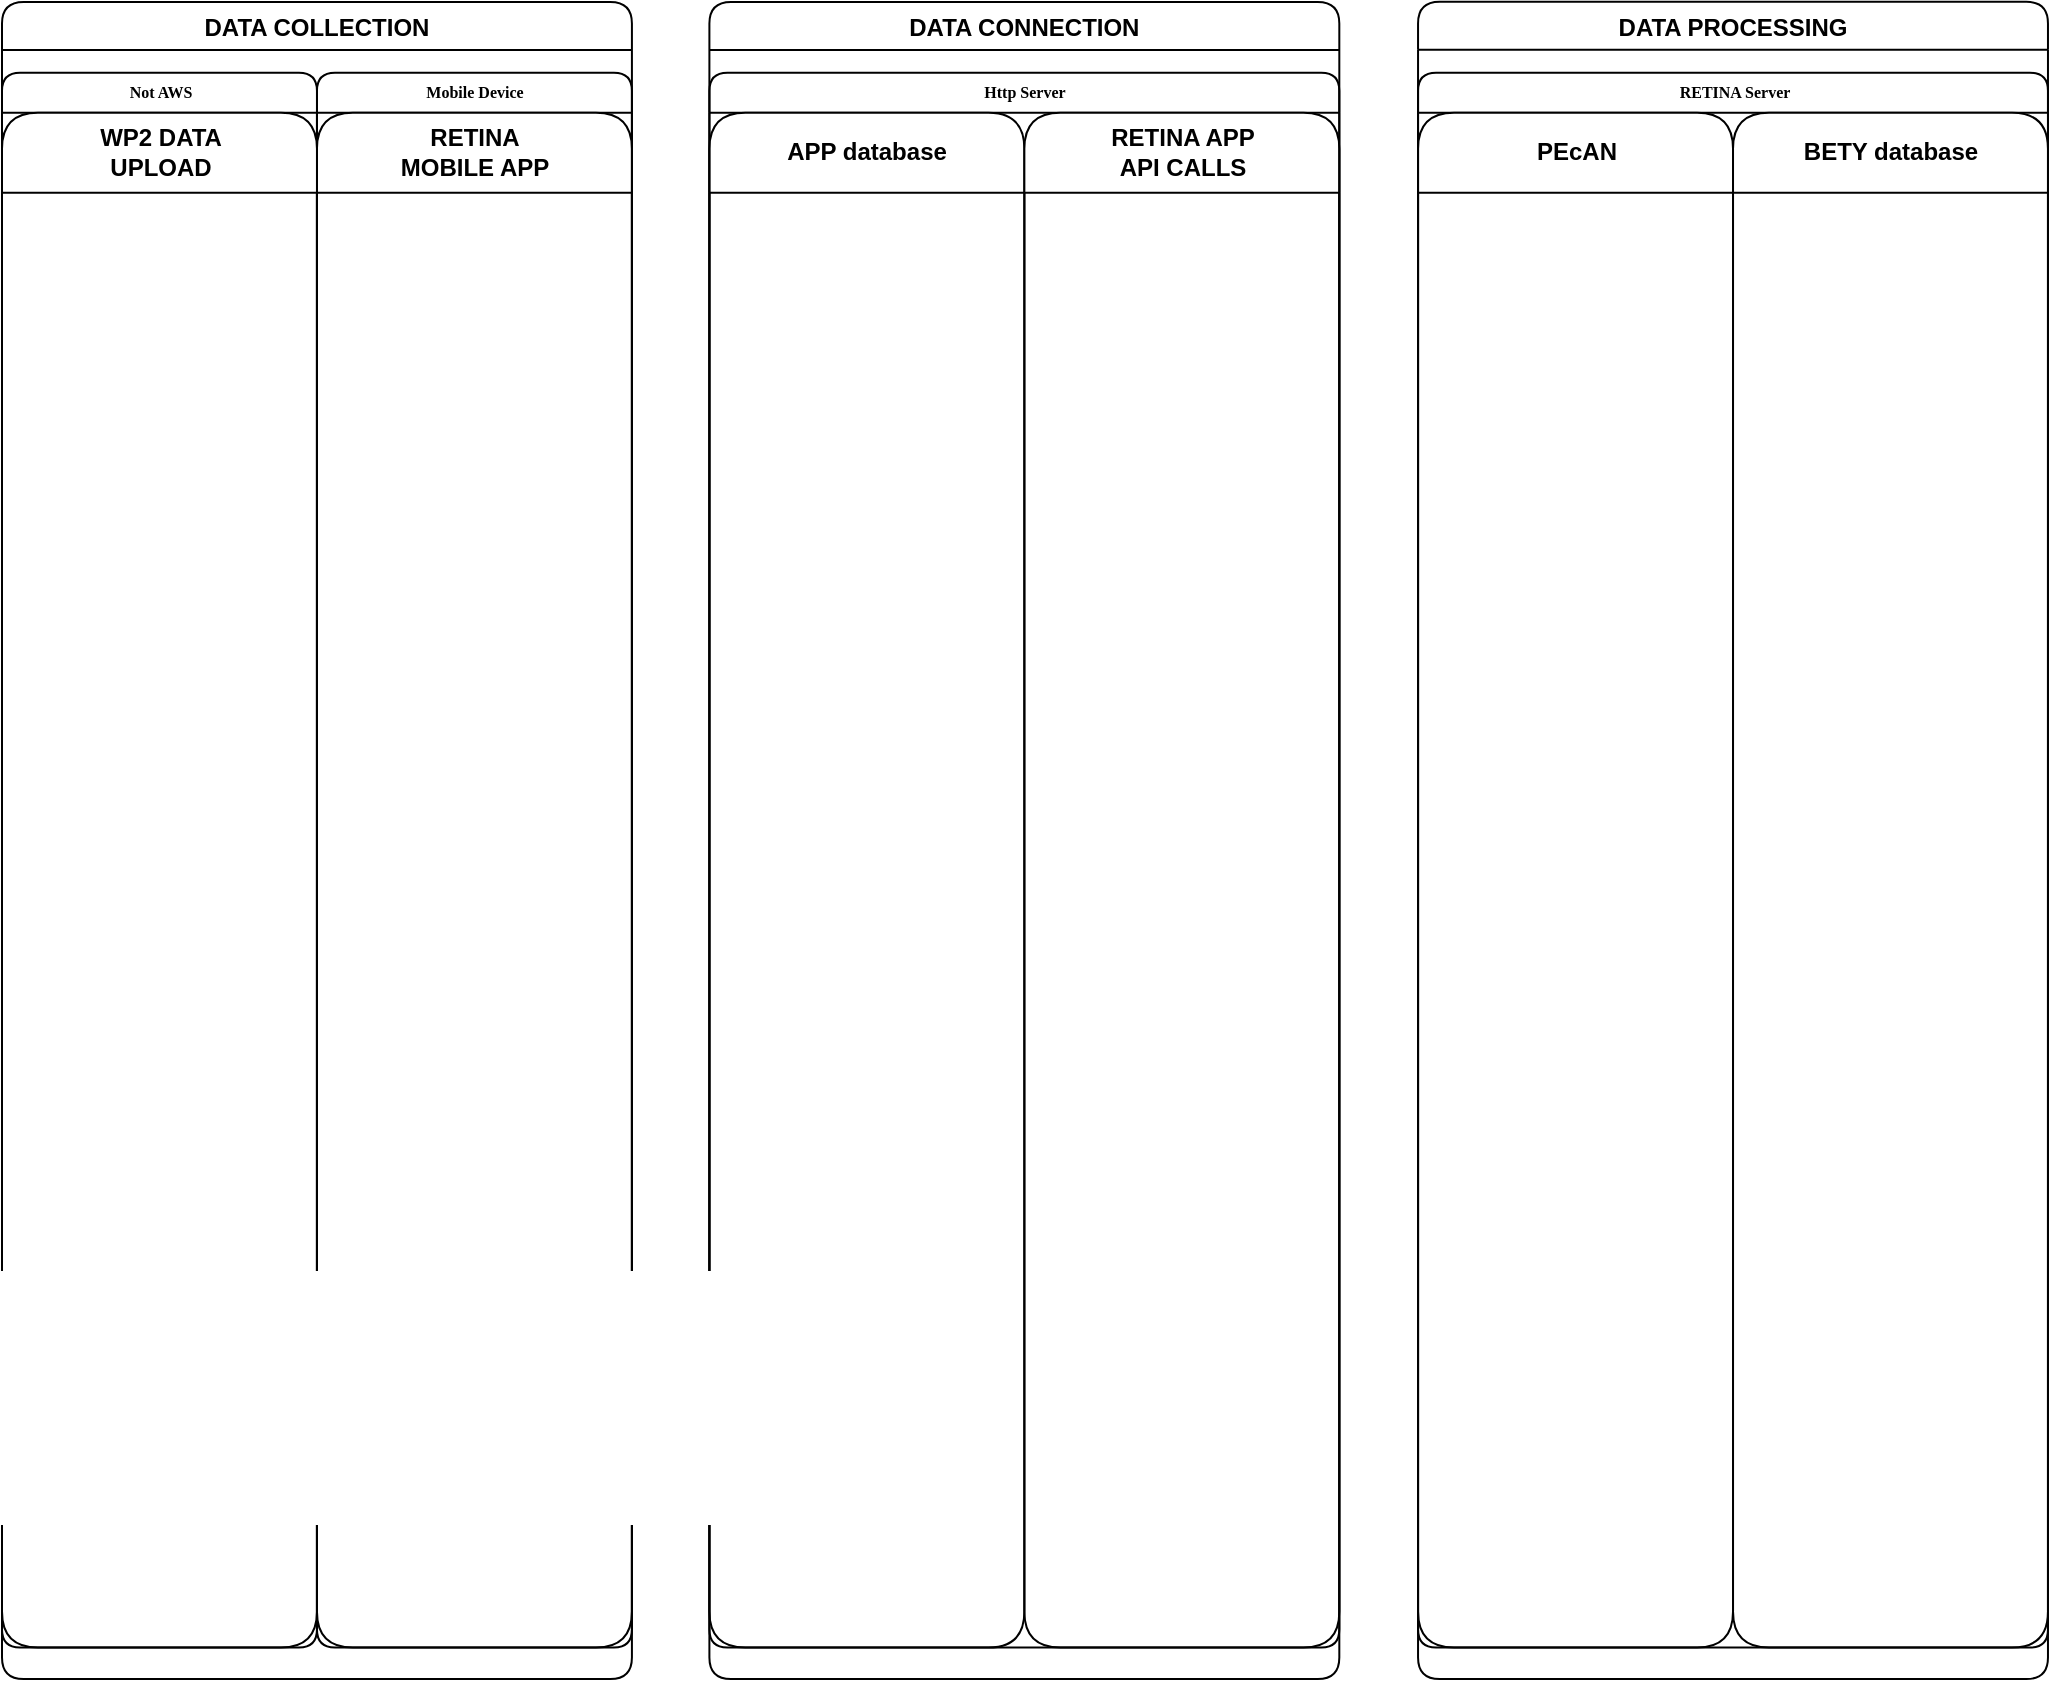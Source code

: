 <mxfile version="16.5.1" type="device"><diagram name="Page-1" id="74e2e168-ea6b-b213-b513-2b3c1d86103e"><mxGraphModel dx="890" dy="591" grid="1" gridSize="1.968" guides="1" tooltips="1" connect="1" arrows="1" fold="1" page="0" pageScale="1" pageWidth="1169" pageHeight="827" background="none" math="0" shadow="0"><root><mxCell id="0"/><mxCell id="1" value="Boxes" parent="0"/><mxCell id="0zT2uk6Sxyg3yANKJAtf-4" value="Http Server" style="swimlane;html=1;childLayout=stackLayout;startSize=20;rounded=1;shadow=0;labelBackgroundColor=none;strokeWidth=1;fontFamily=Verdana;fontSize=8;align=center;container=0;" vertex="1" parent="1"><mxGeometry x="393.7" y="39.37" width="314.96" height="787.4" as="geometry"/></mxCell><mxCell id="0zT2uk6Sxyg3yANKJAtf-5" value="APP database" style="swimlane;html=1;startSize=40;container=0;rounded=1;" vertex="1" parent="0zT2uk6Sxyg3yANKJAtf-4"><mxGeometry y="20" width="157.48" height="767.4" as="geometry"><mxRectangle y="20" width="30" height="730" as="alternateBounds"/></mxGeometry></mxCell><mxCell id="0zT2uk6Sxyg3yANKJAtf-15" value="RETINA APP&lt;br&gt;API CALLS" style="swimlane;html=1;startSize=40;container=0;rounded=1;" vertex="1" parent="0zT2uk6Sxyg3yANKJAtf-4"><mxGeometry x="157.48" y="20" width="157.48" height="767.4" as="geometry"><mxRectangle y="20" width="30" height="730" as="alternateBounds"/></mxGeometry></mxCell><mxCell id="0zT2uk6Sxyg3yANKJAtf-20" value="" style="group;rounded=1;" vertex="1" connectable="0" parent="1"><mxGeometry x="40" y="39.37" width="314.96" height="787.4" as="geometry"/></mxCell><mxCell id="77e6c97f196da883-1" value="Mobile Device" style="swimlane;html=1;childLayout=stackLayout;startSize=20;rounded=1;shadow=0;labelBackgroundColor=none;strokeWidth=1;fontFamily=Verdana;fontSize=8;align=center;container=0;" parent="0zT2uk6Sxyg3yANKJAtf-20" vertex="1"><mxGeometry x="157.48" width="157.48" height="787.4" as="geometry"/></mxCell><mxCell id="0zT2uk6Sxyg3yANKJAtf-3" value="RETINA &lt;br&gt;MOBILE APP" style="swimlane;html=1;startSize=40;container=0;rounded=1;" vertex="1" parent="77e6c97f196da883-1"><mxGeometry y="20" width="157.48" height="767.4" as="geometry"><mxRectangle y="20" width="30" height="730" as="alternateBounds"/></mxGeometry></mxCell><mxCell id="0zT2uk6Sxyg3yANKJAtf-2" value="Not AWS" style="swimlane;html=1;childLayout=stackLayout;startSize=20;rounded=1;shadow=0;labelBackgroundColor=none;strokeWidth=1;fontFamily=Verdana;fontSize=8;align=center;container=0;" vertex="1" parent="0zT2uk6Sxyg3yANKJAtf-20"><mxGeometry width="157.48" height="787.4" as="geometry"/></mxCell><mxCell id="77e6c97f196da883-2" value="WP2 DATA &lt;br&gt;UPLOAD" style="swimlane;html=1;startSize=40;container=0;rounded=1;" parent="0zT2uk6Sxyg3yANKJAtf-2" vertex="1"><mxGeometry y="20" width="157.48" height="767.4" as="geometry"><mxRectangle y="20" width="30" height="730" as="alternateBounds"/></mxGeometry></mxCell><mxCell id="0zT2uk6Sxyg3yANKJAtf-21" value="" style="group;rounded=1;" vertex="1" connectable="0" parent="1"><mxGeometry x="748.03" y="39.37" width="314.96" height="787.4" as="geometry"/></mxCell><mxCell id="0zT2uk6Sxyg3yANKJAtf-6" value="RETINA Server" style="swimlane;html=1;childLayout=stackLayout;startSize=20;rounded=1;shadow=0;labelBackgroundColor=none;strokeWidth=1;fontFamily=Verdana;fontSize=8;align=center;container=0;" vertex="1" parent="0zT2uk6Sxyg3yANKJAtf-21"><mxGeometry width="314.96" height="787.4" as="geometry"/></mxCell><mxCell id="0zT2uk6Sxyg3yANKJAtf-7" value="PEcAN" style="swimlane;html=1;startSize=40;container=0;rounded=1;" vertex="1" parent="0zT2uk6Sxyg3yANKJAtf-21"><mxGeometry y="20" width="157.48" height="767.4" as="geometry"><mxRectangle y="20" width="30" height="730" as="alternateBounds"/></mxGeometry></mxCell><mxCell id="0zT2uk6Sxyg3yANKJAtf-8" value="BETY database" style="swimlane;html=1;startSize=40;container=0;rounded=1;" vertex="1" parent="0zT2uk6Sxyg3yANKJAtf-21"><mxGeometry x="157.48" y="20" width="157.48" height="767.4" as="geometry"><mxRectangle y="20" width="30" height="730" as="alternateBounds"/></mxGeometry></mxCell><mxCell id="0zT2uk6Sxyg3yANKJAtf-24" value="DATA COLLECTION" style="swimlane;rounded=1;startSize=24;" vertex="1" parent="1"><mxGeometry x="40" y="3.94" width="314.96" height="838.58" as="geometry"/></mxCell><mxCell id="0zT2uk6Sxyg3yANKJAtf-27" value="DATA CONNECTION" style="swimlane;rounded=1;startSize=24;" vertex="1" parent="1"><mxGeometry x="393.699" y="3.939" width="314.96" height="838.58" as="geometry"/></mxCell><mxCell id="0zT2uk6Sxyg3yANKJAtf-28" value="DATA PROCESSING" style="swimlane;rounded=1;startSize=24;" vertex="1" parent="1"><mxGeometry x="748.027" y="3.937" width="314.96" height="838.58" as="geometry"/></mxCell><mxCell id="0zT2uk6Sxyg3yANKJAtf-22" value="Data" parent="0"/></root></mxGraphModel></diagram></mxfile>